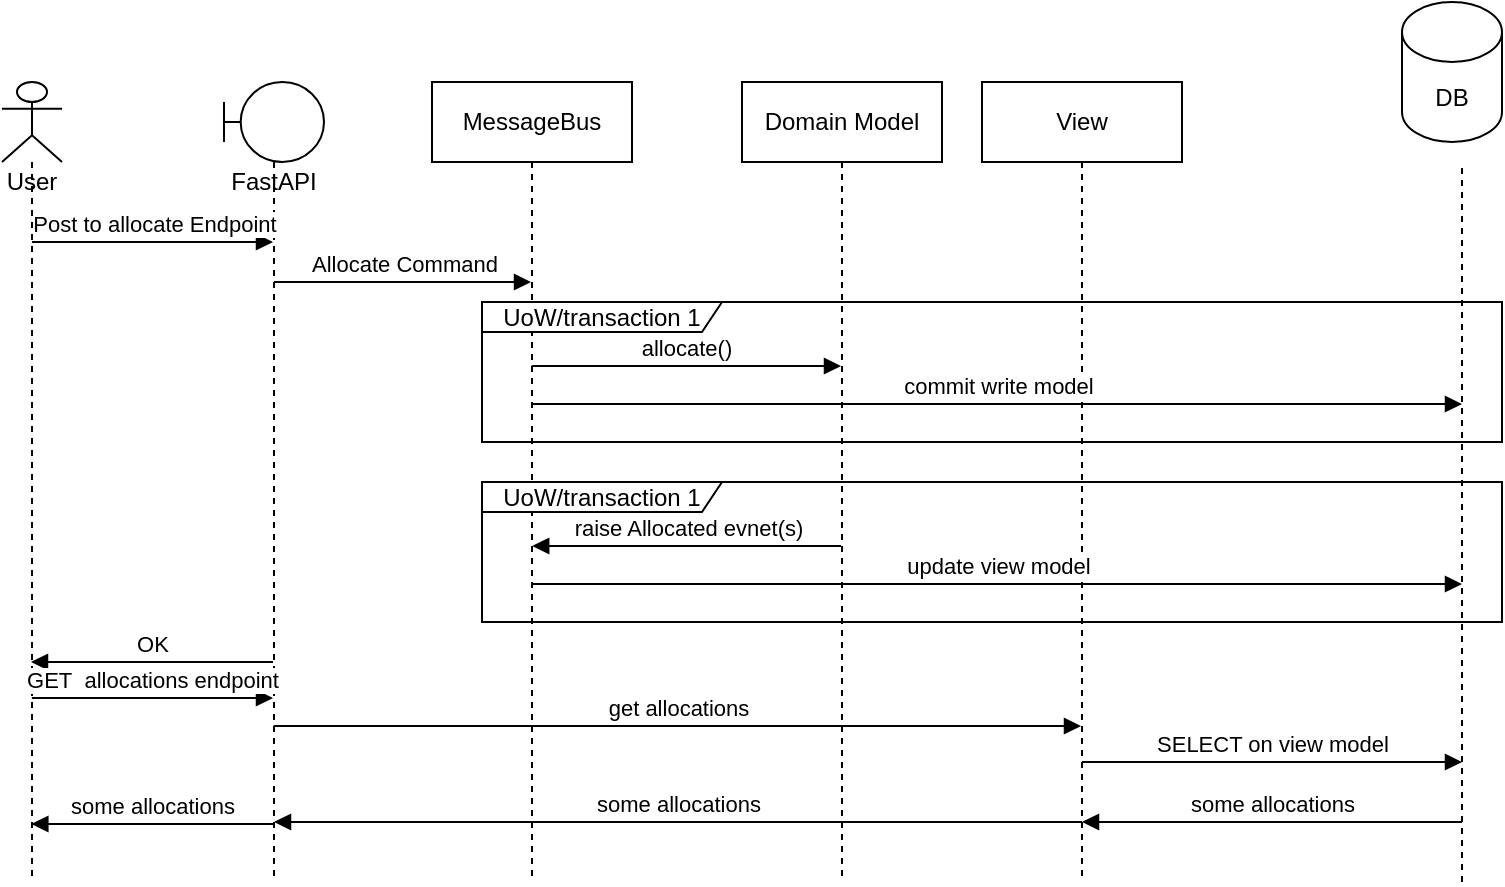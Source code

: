<mxfile version="14.5.1" type="device"><diagram id="kgpKYQtTHZ0yAKxKKP6v" name="Page-1"><mxGraphModel dx="1203" dy="1807" grid="1" gridSize="10" guides="1" tooltips="1" connect="1" arrows="1" fold="1" page="1" pageScale="1" pageWidth="980" pageHeight="1390" math="0" shadow="0"><root><mxCell id="0"/><mxCell id="1" parent="0"/><mxCell id="UQeMhWZO73j3rt26Arah-14" value="User" style="shape=umlLifeline;participant=umlActor;perimeter=lifelinePerimeter;whiteSpace=wrap;html=1;container=1;collapsible=0;recursiveResize=0;verticalAlign=top;spacingTop=36;outlineConnect=0;" vertex="1" parent="1"><mxGeometry x="115" y="140" width="30" height="400" as="geometry"/></mxCell><mxCell id="UQeMhWZO73j3rt26Arah-15" value="FastAPI" style="shape=umlLifeline;participant=umlBoundary;perimeter=lifelinePerimeter;whiteSpace=wrap;html=1;container=1;collapsible=0;recursiveResize=0;verticalAlign=top;spacingTop=36;outlineConnect=0;" vertex="1" parent="1"><mxGeometry x="226" y="140" width="50" height="400" as="geometry"/></mxCell><mxCell id="UQeMhWZO73j3rt26Arah-16" value="MessageBus" style="shape=umlLifeline;perimeter=lifelinePerimeter;whiteSpace=wrap;html=1;container=1;collapsible=0;recursiveResize=0;outlineConnect=0;" vertex="1" parent="1"><mxGeometry x="330" y="140" width="100" height="400" as="geometry"/></mxCell><mxCell id="UQeMhWZO73j3rt26Arah-17" value="Domain Model" style="shape=umlLifeline;perimeter=lifelinePerimeter;whiteSpace=wrap;html=1;container=1;collapsible=0;recursiveResize=0;outlineConnect=0;" vertex="1" parent="1"><mxGeometry x="485" y="140" width="100" height="400" as="geometry"/></mxCell><mxCell id="UQeMhWZO73j3rt26Arah-18" value="View" style="shape=umlLifeline;perimeter=lifelinePerimeter;whiteSpace=wrap;html=1;container=1;collapsible=0;recursiveResize=0;outlineConnect=0;" vertex="1" parent="1"><mxGeometry x="605" y="140" width="100" height="400" as="geometry"/></mxCell><mxCell id="UQeMhWZO73j3rt26Arah-19" value="DB" style="shape=cylinder3;whiteSpace=wrap;html=1;boundedLbl=1;backgroundOutline=1;size=15;" vertex="1" parent="1"><mxGeometry x="815" y="100" width="50" height="70" as="geometry"/></mxCell><mxCell id="UQeMhWZO73j3rt26Arah-20" value="" style="endArrow=none;dashed=1;html=1;" edge="1" parent="1"><mxGeometry width="50" height="50" relative="1" as="geometry"><mxPoint x="845" y="540" as="sourcePoint"/><mxPoint x="845" y="180" as="targetPoint"/></mxGeometry></mxCell><mxCell id="UQeMhWZO73j3rt26Arah-21" value="Post to allocate Endpoint" style="html=1;verticalAlign=bottom;endArrow=block;" edge="1" parent="1" source="UQeMhWZO73j3rt26Arah-14" target="UQeMhWZO73j3rt26Arah-15"><mxGeometry width="80" relative="1" as="geometry"><mxPoint x="135" y="220" as="sourcePoint"/><mxPoint x="215" y="220" as="targetPoint"/><Array as="points"><mxPoint x="225" y="220"/></Array></mxGeometry></mxCell><mxCell id="UQeMhWZO73j3rt26Arah-22" value="Allocate Command" style="html=1;verticalAlign=bottom;endArrow=block;" edge="1" parent="1" source="UQeMhWZO73j3rt26Arah-15" target="UQeMhWZO73j3rt26Arah-16"><mxGeometry width="80" relative="1" as="geometry"><mxPoint x="139.81" y="230" as="sourcePoint"/><mxPoint x="260.5" y="230" as="targetPoint"/><Array as="points"><mxPoint x="335" y="240"/></Array></mxGeometry></mxCell><mxCell id="UQeMhWZO73j3rt26Arah-23" value="UoW/transaction 1" style="shape=umlFrame;whiteSpace=wrap;html=1;width=120;height=15;" vertex="1" parent="1"><mxGeometry x="355" y="250" width="510" height="70" as="geometry"/></mxCell><mxCell id="UQeMhWZO73j3rt26Arah-26" value="allocate()" style="html=1;verticalAlign=bottom;endArrow=block;" edge="1" parent="1"><mxGeometry width="80" relative="1" as="geometry"><mxPoint x="379.81" y="282.0" as="sourcePoint"/><mxPoint x="534.5" y="282.0" as="targetPoint"/></mxGeometry></mxCell><mxCell id="UQeMhWZO73j3rt26Arah-27" value="commit write model" style="html=1;verticalAlign=bottom;endArrow=block;" edge="1" parent="1"><mxGeometry width="80" relative="1" as="geometry"><mxPoint x="380.024" y="301" as="sourcePoint"/><mxPoint x="845" y="301" as="targetPoint"/></mxGeometry></mxCell><mxCell id="UQeMhWZO73j3rt26Arah-28" value="UoW/transaction 1" style="shape=umlFrame;whiteSpace=wrap;html=1;width=120;height=15;" vertex="1" parent="1"><mxGeometry x="355" y="340" width="510" height="70" as="geometry"/></mxCell><mxCell id="UQeMhWZO73j3rt26Arah-29" value="raise Allocated evnet(s)" style="html=1;verticalAlign=bottom;endArrow=block;" edge="1" parent="1"><mxGeometry width="80" relative="1" as="geometry"><mxPoint x="534.5" y="372" as="sourcePoint"/><mxPoint x="380.1" y="372" as="targetPoint"/></mxGeometry></mxCell><mxCell id="UQeMhWZO73j3rt26Arah-30" value="update view model" style="html=1;verticalAlign=bottom;endArrow=block;" edge="1" parent="1"><mxGeometry width="80" relative="1" as="geometry"><mxPoint x="380.024" y="391" as="sourcePoint"/><mxPoint x="845" y="391" as="targetPoint"/></mxGeometry></mxCell><mxCell id="UQeMhWZO73j3rt26Arah-31" value="OK" style="html=1;verticalAlign=bottom;endArrow=block;" edge="1" parent="1"><mxGeometry width="80" relative="1" as="geometry"><mxPoint x="250.5" y="430" as="sourcePoint"/><mxPoint x="129.5" y="430" as="targetPoint"/></mxGeometry></mxCell><mxCell id="UQeMhWZO73j3rt26Arah-32" value="GET&amp;nbsp; allocations endpoint" style="html=1;verticalAlign=bottom;endArrow=block;" edge="1" parent="1"><mxGeometry width="80" relative="1" as="geometry"><mxPoint x="129.929" y="448" as="sourcePoint"/><mxPoint x="250.5" y="448" as="targetPoint"/></mxGeometry></mxCell><mxCell id="UQeMhWZO73j3rt26Arah-33" value="get allocations" style="html=1;verticalAlign=bottom;endArrow=block;" edge="1" parent="1" target="UQeMhWZO73j3rt26Arah-18"><mxGeometry width="80" relative="1" as="geometry"><mxPoint x="250.81" y="462.0" as="sourcePoint"/><mxPoint x="534.5" y="462.0" as="targetPoint"/></mxGeometry></mxCell><mxCell id="UQeMhWZO73j3rt26Arah-36" value="SELECT on view model" style="html=1;verticalAlign=bottom;endArrow=block;" edge="1" parent="1" source="UQeMhWZO73j3rt26Arah-18"><mxGeometry width="80" relative="1" as="geometry"><mxPoint x="664.999" y="480.0" as="sourcePoint"/><mxPoint x="845" y="480" as="targetPoint"/></mxGeometry></mxCell><mxCell id="UQeMhWZO73j3rt26Arah-37" value="some allocations" style="html=1;verticalAlign=bottom;endArrow=block;" edge="1" parent="1" target="UQeMhWZO73j3rt26Arah-18"><mxGeometry width="80" relative="1" as="geometry"><mxPoint x="845" y="510" as="sourcePoint"/><mxPoint x="835" y="510" as="targetPoint"/></mxGeometry></mxCell><mxCell id="UQeMhWZO73j3rt26Arah-39" value="some allocations" style="html=1;verticalAlign=bottom;endArrow=block;exitX=0.5;exitY=0.925;exitDx=0;exitDy=0;exitPerimeter=0;" edge="1" parent="1" source="UQeMhWZO73j3rt26Arah-18" target="UQeMhWZO73j3rt26Arah-15"><mxGeometry width="80" relative="1" as="geometry"><mxPoint x="444.999" y="510.0" as="sourcePoint"/><mxPoint x="565.57" y="510.0" as="targetPoint"/></mxGeometry></mxCell><mxCell id="UQeMhWZO73j3rt26Arah-40" value="some allocations" style="html=1;verticalAlign=bottom;endArrow=block;" edge="1" parent="1"><mxGeometry width="80" relative="1" as="geometry"><mxPoint x="250.5" y="511.0" as="sourcePoint"/><mxPoint x="129.667" y="511.0" as="targetPoint"/></mxGeometry></mxCell></root></mxGraphModel></diagram></mxfile>